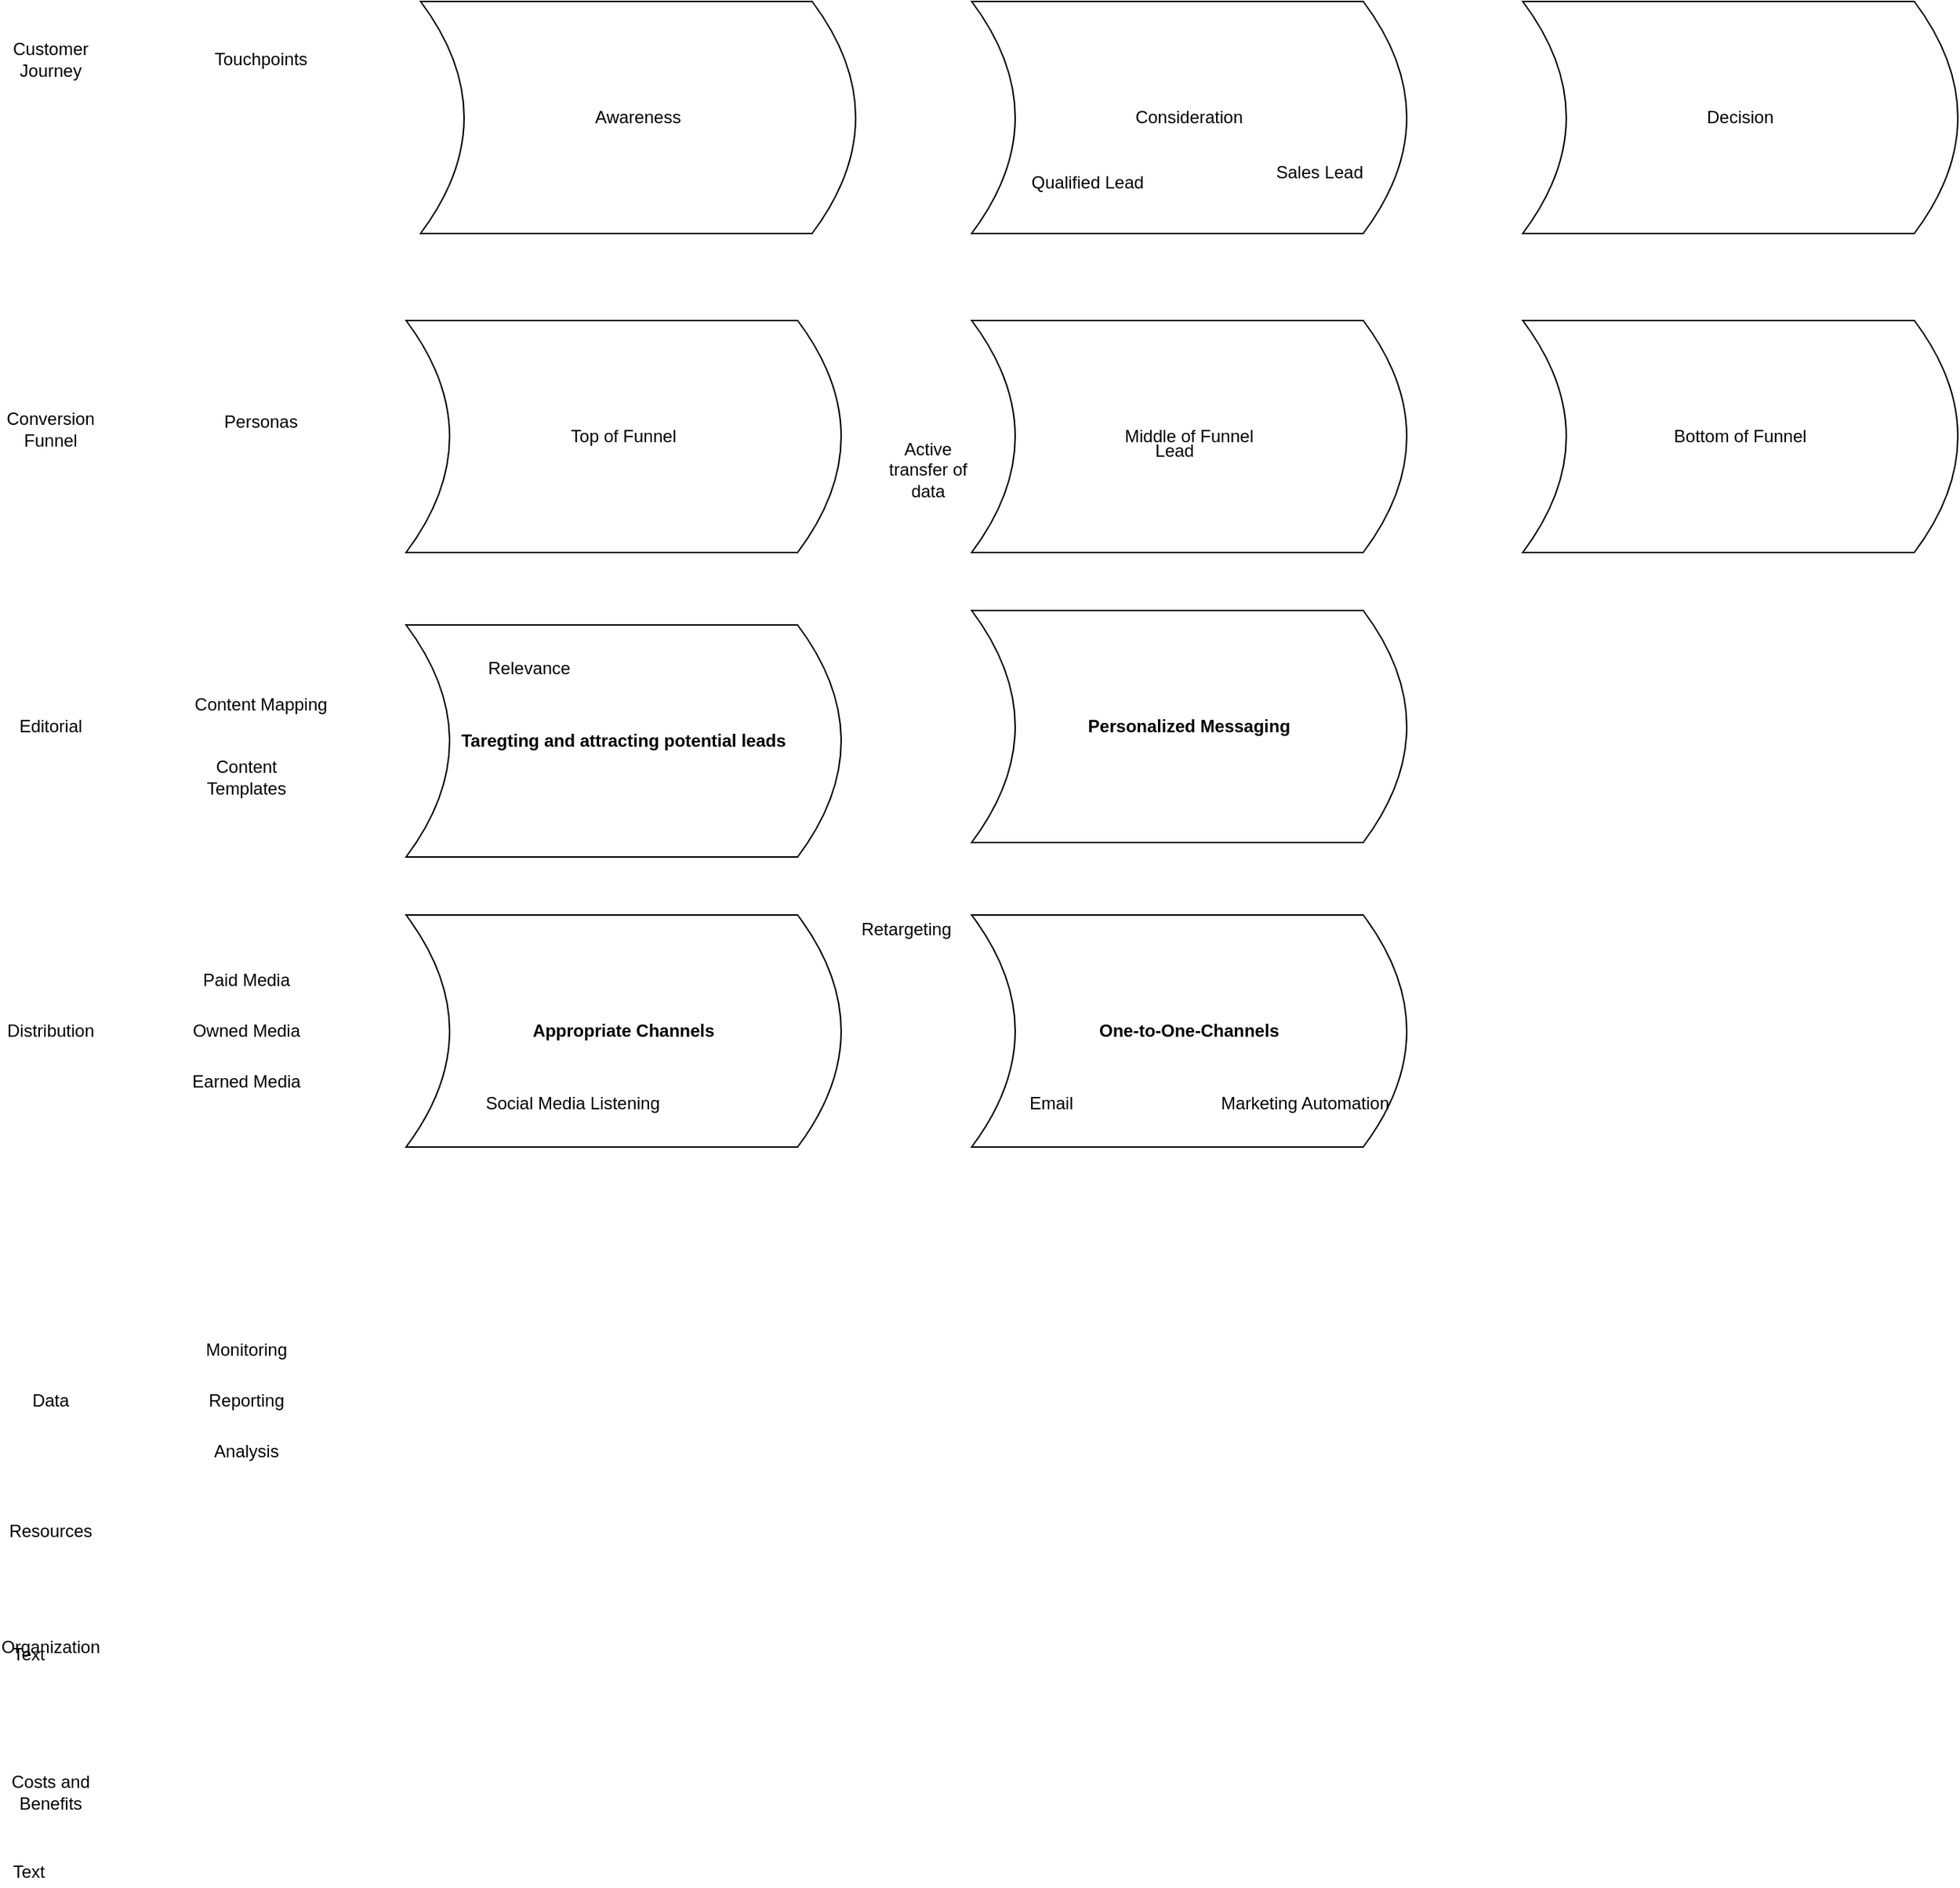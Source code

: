 <mxfile version="12.5.8" type="github">
  <diagram id="XQMrVK1RVz-68izrUjCO" name="Page-1">
    <mxGraphModel dx="1422" dy="911" grid="1" gridSize="10" guides="1" tooltips="1" connect="1" arrows="1" fold="1" page="1" pageScale="1" pageWidth="1654" pageHeight="1169" math="0" shadow="0">
      <root>
        <mxCell id="0"/>
        <mxCell id="1" parent="0"/>
        <mxCell id="Smm-fJ4TjiPaxET0HikU-2" value="Customer Journey" style="text;html=1;strokeColor=none;fillColor=none;align=center;verticalAlign=middle;whiteSpace=wrap;rounded=0;" parent="1" vertex="1">
          <mxGeometry x="30" y="235" width="70" height="50" as="geometry"/>
        </mxCell>
        <mxCell id="Smm-fJ4TjiPaxET0HikU-3" value="&lt;div&gt;Conversion Funnel&lt;/div&gt;" style="text;html=1;strokeColor=none;fillColor=none;align=center;verticalAlign=middle;whiteSpace=wrap;rounded=0;" parent="1" vertex="1">
          <mxGeometry x="30" y="490" width="70" height="50" as="geometry"/>
        </mxCell>
        <mxCell id="DGvBjG2KnV4VR2zkshFl-1" value="&lt;div&gt;Editorial &lt;br&gt;&lt;/div&gt;" style="text;html=1;strokeColor=none;fillColor=none;align=center;verticalAlign=middle;whiteSpace=wrap;rounded=0;" parent="1" vertex="1">
          <mxGeometry x="30" y="695" width="70" height="50" as="geometry"/>
        </mxCell>
        <mxCell id="DGvBjG2KnV4VR2zkshFl-2" value="Data" style="text;html=1;strokeColor=none;fillColor=none;align=center;verticalAlign=middle;whiteSpace=wrap;rounded=0;" parent="1" vertex="1">
          <mxGeometry x="30" y="1160" width="70" height="50" as="geometry"/>
        </mxCell>
        <mxCell id="DGvBjG2KnV4VR2zkshFl-3" value="&lt;div&gt;Resources&lt;/div&gt;" style="text;html=1;strokeColor=none;fillColor=none;align=center;verticalAlign=middle;whiteSpace=wrap;rounded=0;" parent="1" vertex="1">
          <mxGeometry x="30" y="1250" width="70" height="50" as="geometry"/>
        </mxCell>
        <mxCell id="DGvBjG2KnV4VR2zkshFl-4" value="Organization" style="text;html=1;strokeColor=none;fillColor=none;align=center;verticalAlign=middle;whiteSpace=wrap;rounded=0;" parent="1" vertex="1">
          <mxGeometry x="30" y="1330" width="70" height="50" as="geometry"/>
        </mxCell>
        <mxCell id="DGvBjG2KnV4VR2zkshFl-5" value="&lt;div&gt;Costs and Benefits&lt;/div&gt;" style="text;html=1;strokeColor=none;fillColor=none;align=center;verticalAlign=middle;whiteSpace=wrap;rounded=0;" parent="1" vertex="1">
          <mxGeometry x="30" y="1430" width="70" height="50" as="geometry"/>
        </mxCell>
        <mxCell id="DGvBjG2KnV4VR2zkshFl-6" value="Awareness" style="shape=dataStorage;whiteSpace=wrap;html=1;direction=west;" parent="1" vertex="1">
          <mxGeometry x="320" y="220" width="300" height="160" as="geometry"/>
        </mxCell>
        <mxCell id="DGvBjG2KnV4VR2zkshFl-7" value="Consideration" style="shape=dataStorage;whiteSpace=wrap;html=1;direction=west;" parent="1" vertex="1">
          <mxGeometry x="700" y="220" width="300" height="160" as="geometry"/>
        </mxCell>
        <mxCell id="DGvBjG2KnV4VR2zkshFl-8" value="&lt;div&gt;Decision&lt;/div&gt;" style="shape=dataStorage;whiteSpace=wrap;html=1;direction=west;" parent="1" vertex="1">
          <mxGeometry x="1080" y="220" width="300" height="160" as="geometry"/>
        </mxCell>
        <mxCell id="DGvBjG2KnV4VR2zkshFl-10" value="Personas" style="text;html=1;strokeColor=none;fillColor=none;align=center;verticalAlign=middle;whiteSpace=wrap;rounded=0;" parent="1" vertex="1">
          <mxGeometry x="180" y="500" width="60" height="20" as="geometry"/>
        </mxCell>
        <mxCell id="DGvBjG2KnV4VR2zkshFl-11" value="&lt;div&gt;Touchpoints&lt;/div&gt;" style="text;html=1;strokeColor=none;fillColor=none;align=center;verticalAlign=middle;whiteSpace=wrap;rounded=0;" parent="1" vertex="1">
          <mxGeometry x="180" y="250" width="60" height="20" as="geometry"/>
        </mxCell>
        <mxCell id="DGvBjG2KnV4VR2zkshFl-16" value="Top of Funnel" style="shape=dataStorage;whiteSpace=wrap;html=1;direction=west;" parent="1" vertex="1">
          <mxGeometry x="310" y="440" width="300" height="160" as="geometry"/>
        </mxCell>
        <mxCell id="DGvBjG2KnV4VR2zkshFl-17" value="Middle of Funnel" style="shape=dataStorage;whiteSpace=wrap;html=1;direction=west;" parent="1" vertex="1">
          <mxGeometry x="700" y="440" width="300" height="160" as="geometry"/>
        </mxCell>
        <mxCell id="DGvBjG2KnV4VR2zkshFl-18" value="Bottom of Funnel" style="shape=dataStorage;whiteSpace=wrap;html=1;direction=west;" parent="1" vertex="1">
          <mxGeometry x="1080" y="440" width="300" height="160" as="geometry"/>
        </mxCell>
        <mxCell id="DGvBjG2KnV4VR2zkshFl-20" value="Lead" style="text;html=1;strokeColor=none;fillColor=none;align=center;verticalAlign=middle;whiteSpace=wrap;rounded=0;" parent="1" vertex="1">
          <mxGeometry x="690" y="450" width="300" height="160" as="geometry"/>
        </mxCell>
        <mxCell id="DGvBjG2KnV4VR2zkshFl-22" value="Qualified Lead" style="text;html=1;strokeColor=none;fillColor=none;align=center;verticalAlign=middle;whiteSpace=wrap;rounded=0;" parent="1" vertex="1">
          <mxGeometry x="740" y="320" width="80" height="50" as="geometry"/>
        </mxCell>
        <mxCell id="DGvBjG2KnV4VR2zkshFl-23" value="Sales Lead" style="text;html=1;strokeColor=none;fillColor=none;align=center;verticalAlign=middle;whiteSpace=wrap;rounded=0;" parent="1" vertex="1">
          <mxGeometry x="890" y="310" width="100" height="55" as="geometry"/>
        </mxCell>
        <mxCell id="DGvBjG2KnV4VR2zkshFl-25" value="Distribution" style="text;html=1;strokeColor=none;fillColor=none;align=center;verticalAlign=middle;whiteSpace=wrap;rounded=0;" parent="1" vertex="1">
          <mxGeometry x="30" y="905" width="70" height="50" as="geometry"/>
        </mxCell>
        <mxCell id="M0HfmNeQTQLEJfHReSE7-1" value="&lt;div&gt;Monitoring&lt;/div&gt;" style="text;html=1;strokeColor=none;fillColor=none;align=center;verticalAlign=middle;whiteSpace=wrap;rounded=0;" parent="1" vertex="1">
          <mxGeometry x="160" y="1140" width="80" height="20" as="geometry"/>
        </mxCell>
        <mxCell id="M0HfmNeQTQLEJfHReSE7-2" value="Reporting" style="text;html=1;strokeColor=none;fillColor=none;align=center;verticalAlign=middle;whiteSpace=wrap;rounded=0;" parent="1" vertex="1">
          <mxGeometry x="160" y="1175" width="80" height="20" as="geometry"/>
        </mxCell>
        <mxCell id="M0HfmNeQTQLEJfHReSE7-3" value="&lt;div&gt;Analysis&lt;/div&gt;" style="text;html=1;strokeColor=none;fillColor=none;align=center;verticalAlign=middle;whiteSpace=wrap;rounded=0;" parent="1" vertex="1">
          <mxGeometry x="160" y="1210" width="80" height="20" as="geometry"/>
        </mxCell>
        <mxCell id="M0HfmNeQTQLEJfHReSE7-4" style="edgeStyle=orthogonalEdgeStyle;rounded=0;orthogonalLoop=1;jettySize=auto;html=1;exitX=0.5;exitY=1;exitDx=0;exitDy=0;" parent="1" source="M0HfmNeQTQLEJfHReSE7-2" target="M0HfmNeQTQLEJfHReSE7-2" edge="1">
          <mxGeometry relative="1" as="geometry"/>
        </mxCell>
        <mxCell id="M0HfmNeQTQLEJfHReSE7-5" value="Paid Media" style="text;html=1;strokeColor=none;fillColor=none;align=center;verticalAlign=middle;whiteSpace=wrap;rounded=0;" parent="1" vertex="1">
          <mxGeometry x="160" y="885" width="80" height="20" as="geometry"/>
        </mxCell>
        <mxCell id="M0HfmNeQTQLEJfHReSE7-6" value="Owned Media" style="text;html=1;strokeColor=none;fillColor=none;align=center;verticalAlign=middle;whiteSpace=wrap;rounded=0;" parent="1" vertex="1">
          <mxGeometry x="160" y="920" width="80" height="20" as="geometry"/>
        </mxCell>
        <mxCell id="M0HfmNeQTQLEJfHReSE7-7" value="Earned Media" style="text;html=1;strokeColor=none;fillColor=none;align=center;verticalAlign=middle;whiteSpace=wrap;rounded=0;" parent="1" vertex="1">
          <mxGeometry x="160" y="955" width="80" height="20" as="geometry"/>
        </mxCell>
        <mxCell id="M0HfmNeQTQLEJfHReSE7-8" value="Content Templates" style="text;html=1;strokeColor=none;fillColor=none;align=center;verticalAlign=middle;whiteSpace=wrap;rounded=0;" parent="1" vertex="1">
          <mxGeometry x="160" y="745" width="80" height="20" as="geometry"/>
        </mxCell>
        <mxCell id="M0HfmNeQTQLEJfHReSE7-9" value="Content Mapping" style="text;html=1;strokeColor=none;fillColor=none;align=center;verticalAlign=middle;whiteSpace=wrap;rounded=0;" parent="1" vertex="1">
          <mxGeometry x="160" y="695" width="100" height="20" as="geometry"/>
        </mxCell>
        <mxCell id="9HiCa-SAGG04eWKxugLF-1" value="&lt;b&gt;Taregting and attracting potential leads&lt;/b&gt;" style="shape=dataStorage;whiteSpace=wrap;html=1;direction=west;" vertex="1" parent="1">
          <mxGeometry x="310" y="650" width="300" height="160" as="geometry"/>
        </mxCell>
        <mxCell id="9HiCa-SAGG04eWKxugLF-2" value="Text" style="text;html=1;strokeColor=none;fillColor=none;align=center;verticalAlign=middle;whiteSpace=wrap;rounded=0;" vertex="1" parent="1">
          <mxGeometry x="30" y="1350" width="40" height="20" as="geometry"/>
        </mxCell>
        <UserObject label="&lt;div&gt;Relevance&lt;/div&gt;" tooltip="The work of the content marketing editorial team is particularly important in the Top of Funnel. At the beginning of the Customer Journey, neither an advantage communication nor a cost-benefit argumentation are in the foreground. In this phase, contexts and theme worlds are developed. The user&#39;s question &quot;what would all this have to do with him&quot; must be answered." id="9HiCa-SAGG04eWKxugLF-3">
          <mxCell style="text;html=1;strokeColor=none;fillColor=none;align=center;verticalAlign=middle;whiteSpace=wrap;rounded=0;" vertex="1" parent="1">
            <mxGeometry x="340" y="670" width="110" height="20" as="geometry"/>
          </mxCell>
        </UserObject>
        <mxCell id="9HiCa-SAGG04eWKxugLF-4" value="&lt;b&gt;Appropriate Channels&lt;/b&gt;" style="shape=dataStorage;whiteSpace=wrap;html=1;direction=west;" vertex="1" parent="1">
          <mxGeometry x="310" y="850" width="300" height="160" as="geometry"/>
        </mxCell>
        <UserObject label="Social Media Listening" tooltip="In contrast to the processes in search engine optimization, in social media marketing we have far less diverse design options to improve our performance in our target group.&#xa;&#xa;Here, the skills of the over-creative are combined with those of the investment banker.&#xa;&#xa;Consolidating the various social networks within the framework of a content marketing measure and deciding in which network we will achieve the greatest success with which financial and content investment is a major challenge.&#xa;&#xa;Therefore we try to identify via social listening which content (topics, formats, people, brands) will have the greatest effect in our target group in the form of interactions." id="9HiCa-SAGG04eWKxugLF-5">
          <mxCell style="text;html=1;strokeColor=none;fillColor=none;align=center;verticalAlign=middle;whiteSpace=wrap;rounded=0;" vertex="1" parent="1">
            <mxGeometry x="360" y="970" width="130" height="20" as="geometry"/>
          </mxCell>
        </UserObject>
        <mxCell id="9HiCa-SAGG04eWKxugLF-6" value="Text" style="text;html=1;strokeColor=none;fillColor=none;align=center;verticalAlign=middle;whiteSpace=wrap;rounded=0;" vertex="1" parent="1">
          <mxGeometry x="30" y="1500" width="40" height="20" as="geometry"/>
        </mxCell>
        <UserObject label="Retargeting" tooltip="Relatively new technologies such as retargeting (an ad is played out to the user once again across platforms via cookie) allow the user&#39;s customer journey to be mirrored. This transfers the user to the Middle of Funnel," id="9HiCa-SAGG04eWKxugLF-7">
          <mxCell style="text;html=1;strokeColor=none;fillColor=none;align=center;verticalAlign=middle;whiteSpace=wrap;rounded=0;" vertex="1" parent="1">
            <mxGeometry x="620" y="850" width="70" height="20" as="geometry"/>
          </mxCell>
        </UserObject>
        <UserObject label="&lt;div&gt;Active transfer of data&lt;/div&gt;" tooltip="With the active transfer of individual data the user enters the Middle of Funnel.&#xa;&#xa;We qualify them for the appropriate marketing message (Marketing Qualified Lead) and increase their willingness to take up a later purchase offer (Sales Qualified Lead).&#xa;&#xa;The intensity of our relationship is determined by the actions of the user and the evaluation of the actions on our part. The evaluation is carried out with the help of lead scoring. " id="9HiCa-SAGG04eWKxugLF-8">
          <mxCell style="text;html=1;strokeColor=none;fillColor=none;align=center;verticalAlign=middle;whiteSpace=wrap;rounded=0;" vertex="1" parent="1">
            <mxGeometry x="640" y="505" width="60" height="75" as="geometry"/>
          </mxCell>
        </UserObject>
        <mxCell id="9HiCa-SAGG04eWKxugLF-10" value="&lt;b&gt;Personalized Messaging&lt;br&gt;&lt;/b&gt;" style="shape=dataStorage;whiteSpace=wrap;html=1;direction=west;" vertex="1" parent="1">
          <mxGeometry x="700" y="640" width="300" height="160" as="geometry"/>
        </mxCell>
        <mxCell id="9HiCa-SAGG04eWKxugLF-12" value="&lt;b&gt;One-to-One-Channels&lt;/b&gt;" style="shape=dataStorage;whiteSpace=wrap;html=1;direction=west;" vertex="1" parent="1">
          <mxGeometry x="700" y="850" width="300" height="160" as="geometry"/>
        </mxCell>
        <UserObject label="Email" tooltip="Since the individual user is at the centre of content marketing, the personalisation of the content is crucial for the success of the measure.&#xa;&#xa;Individualization is expressed in various characteristics of an e-mail&#xa;&#xa;With the e-mail we have the possibility to reproduce a sales talk digitally. This enables us to make the sales process much more active than would be possible, for example, by publishing content on a website. " id="9HiCa-SAGG04eWKxugLF-11">
          <mxCell style="text;html=1;strokeColor=none;fillColor=none;align=center;verticalAlign=middle;whiteSpace=wrap;rounded=0;" vertex="1" parent="1">
            <mxGeometry x="680" y="960" width="150" height="40" as="geometry"/>
          </mxCell>
        </UserObject>
        <UserObject label="&lt;div&gt;Marketing Automation&lt;/div&gt;" tooltip="As a logical conclusion, a new business segment has emerged from the simple newsletter that is pushed into consumers&#39; mailboxes - marketing automation. Here, complete dialogue routes via e-mail are mapped using personas, customer-journey models and user data. The key lies in the personalization of the content and the automation of e-mail dispatch.&#xa;&#xa;Mail is comparatively inexpensive, sustainable and easy to handle. Once you have legally acquired an e-mail address, you only invest in the content to bind the recipient.&#xa;&#xa;E-mail marketing is in the middle of funnel. In order to enter into direct dialogue with the potential customer, we need the ability to contact the individual. &#xa;&#xa;The increase in reach was only achieved through the active acquisition of additional e-mail addresses by renting a contact distribution list, generating addresses on websites and in apps, or recommendation in third-party e-mails. These restrictions contradict an application in the Top of Funnel." id="9HiCa-SAGG04eWKxugLF-13">
          <mxCell style="text;html=1;strokeColor=none;fillColor=none;align=center;verticalAlign=middle;whiteSpace=wrap;rounded=0;" vertex="1" parent="1">
            <mxGeometry x="860" y="970" width="140" height="20" as="geometry"/>
          </mxCell>
        </UserObject>
      </root>
    </mxGraphModel>
  </diagram>
</mxfile>
